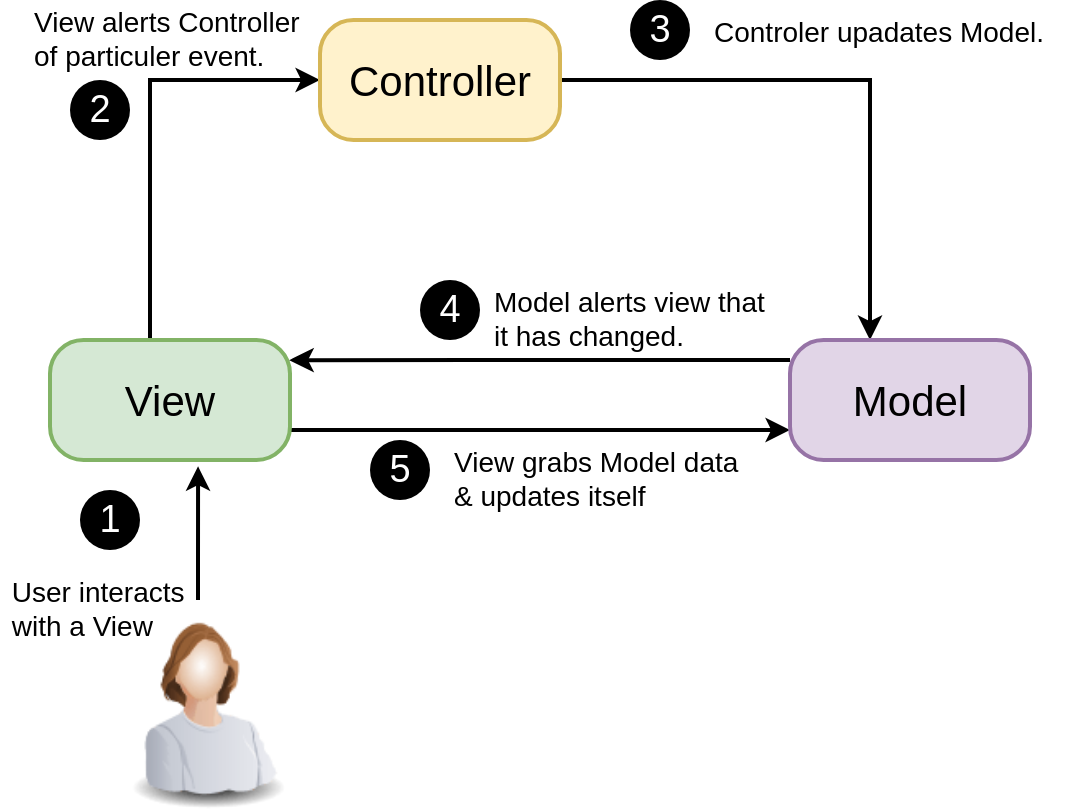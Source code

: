 <mxfile version="12.2.2" type="device" pages="1"><diagram id="cWeeXSOc1AuN3o6asH9m" name="Page-1"><mxGraphModel dx="1024" dy="603" grid="1" gridSize="10" guides="1" tooltips="1" connect="1" arrows="1" fold="1" page="1" pageScale="1" pageWidth="850" pageHeight="1100" math="0" shadow="0"><root><mxCell id="0"/><mxCell id="1" parent="0"/><mxCell id="G7ZrBhbDxX6wGWyYbuM2-11" style="edgeStyle=orthogonalEdgeStyle;rounded=0;orthogonalLoop=1;jettySize=auto;html=1;entryX=0.617;entryY=1.053;entryDx=0;entryDy=0;entryPerimeter=0;strokeWidth=2;" edge="1" parent="1" target="G7ZrBhbDxX6wGWyYbuM2-3"><mxGeometry relative="1" as="geometry"><mxPoint x="154" y="890" as="sourcePoint"/><Array as="points"><mxPoint x="154" y="870"/><mxPoint x="154" y="870"/></Array></mxGeometry></mxCell><mxCell id="G7ZrBhbDxX6wGWyYbuM2-6" style="edgeStyle=orthogonalEdgeStyle;rounded=0;orthogonalLoop=1;jettySize=auto;html=1;entryX=0;entryY=0.5;entryDx=0;entryDy=0;strokeWidth=2;" edge="1" parent="1" source="G7ZrBhbDxX6wGWyYbuM2-3" target="G7ZrBhbDxX6wGWyYbuM2-4"><mxGeometry relative="1" as="geometry"><Array as="points"><mxPoint x="130" y="630"/></Array></mxGeometry></mxCell><mxCell id="G7ZrBhbDxX6wGWyYbuM2-7" style="edgeStyle=orthogonalEdgeStyle;rounded=0;orthogonalLoop=1;jettySize=auto;html=1;exitX=1;exitY=0.75;exitDx=0;exitDy=0;strokeWidth=2;" edge="1" parent="1" source="G7ZrBhbDxX6wGWyYbuM2-3" target="G7ZrBhbDxX6wGWyYbuM2-5"><mxGeometry relative="1" as="geometry"><Array as="points"><mxPoint x="300" y="805"/><mxPoint x="300" y="805"/></Array></mxGeometry></mxCell><mxCell id="G7ZrBhbDxX6wGWyYbuM2-3" value="&lt;font style=&quot;font-size: 21px&quot;&gt;View&lt;/font&gt;" style="rounded=1;whiteSpace=wrap;html=1;arcSize=28;strokeWidth=2;fillColor=#d5e8d4;strokeColor=#82b366;" vertex="1" parent="1"><mxGeometry x="80" y="760" width="120" height="60" as="geometry"/></mxCell><mxCell id="G7ZrBhbDxX6wGWyYbuM2-10" style="edgeStyle=orthogonalEdgeStyle;rounded=0;orthogonalLoop=1;jettySize=auto;html=1;strokeWidth=2;exitX=1;exitY=0.5;exitDx=0;exitDy=0;" edge="1" parent="1" source="G7ZrBhbDxX6wGWyYbuM2-4" target="G7ZrBhbDxX6wGWyYbuM2-5"><mxGeometry relative="1" as="geometry"><Array as="points"><mxPoint x="490" y="630"/></Array></mxGeometry></mxCell><mxCell id="G7ZrBhbDxX6wGWyYbuM2-4" value="&lt;font style=&quot;font-size: 21px&quot;&gt;Controller&lt;/font&gt;" style="rounded=1;whiteSpace=wrap;html=1;arcSize=28;strokeWidth=2;fillColor=#fff2cc;strokeColor=#d6b656;" vertex="1" parent="1"><mxGeometry x="215" y="600" width="120" height="60" as="geometry"/></mxCell><mxCell id="G7ZrBhbDxX6wGWyYbuM2-8" style="edgeStyle=orthogonalEdgeStyle;rounded=0;orthogonalLoop=1;jettySize=auto;html=1;entryX=0.997;entryY=0.168;entryDx=0;entryDy=0;entryPerimeter=0;strokeWidth=2;" edge="1" parent="1" source="G7ZrBhbDxX6wGWyYbuM2-5" target="G7ZrBhbDxX6wGWyYbuM2-3"><mxGeometry relative="1" as="geometry"><Array as="points"><mxPoint x="290" y="770"/><mxPoint x="290" y="770"/></Array></mxGeometry></mxCell><mxCell id="G7ZrBhbDxX6wGWyYbuM2-5" value="&lt;font style=&quot;font-size: 21px&quot;&gt;Model&lt;/font&gt;" style="rounded=1;whiteSpace=wrap;html=1;arcSize=28;strokeWidth=2;fillColor=#e1d5e7;strokeColor=#9673a6;" vertex="1" parent="1"><mxGeometry x="450" y="760" width="120" height="60" as="geometry"/></mxCell><mxCell id="G7ZrBhbDxX6wGWyYbuM2-12" value="&lt;font style=&quot;font-size: 14px&quot;&gt;&amp;nbsp;User interacts&lt;br&gt;&amp;nbsp;with a View&lt;/font&gt;" style="text;html=1;resizable=0;points=[];autosize=1;align=left;verticalAlign=top;spacingTop=-4;" vertex="1" parent="1"><mxGeometry x="55" y="875" width="110" height="30" as="geometry"/></mxCell><mxCell id="G7ZrBhbDxX6wGWyYbuM2-14" value="&lt;font style=&quot;font-size: 19px&quot; color=&quot;#ffffff&quot;&gt;1&lt;/font&gt;" style="ellipse;whiteSpace=wrap;html=1;aspect=fixed;strokeWidth=2;fillColor=#000000;strokeColor=none;" vertex="1" parent="1"><mxGeometry x="95" y="835" width="30" height="30" as="geometry"/></mxCell><mxCell id="G7ZrBhbDxX6wGWyYbuM2-15" value="&lt;font style=&quot;font-size: 14px&quot;&gt;View alerts Controller&amp;nbsp;&lt;br&gt;of particuler event.&lt;/font&gt;" style="text;html=1;resizable=0;points=[];autosize=1;align=left;verticalAlign=top;spacingTop=-4;" vertex="1" parent="1"><mxGeometry x="70" y="590" width="150" height="30" as="geometry"/></mxCell><mxCell id="G7ZrBhbDxX6wGWyYbuM2-16" value="&lt;font style=&quot;font-size: 19px&quot; color=&quot;#ffffff&quot;&gt;2&lt;/font&gt;" style="ellipse;whiteSpace=wrap;html=1;aspect=fixed;strokeWidth=2;fillColor=#000000;strokeColor=none;" vertex="1" parent="1"><mxGeometry x="90" y="630" width="30" height="30" as="geometry"/></mxCell><mxCell id="G7ZrBhbDxX6wGWyYbuM2-17" value="&lt;font style=&quot;font-size: 14px&quot;&gt;Model alerts view that&amp;nbsp;&lt;br&gt;it has changed.&lt;/font&gt;" style="text;html=1;resizable=0;points=[];autosize=1;align=left;verticalAlign=top;spacingTop=-4;" vertex="1" parent="1"><mxGeometry x="300" y="730" width="150" height="30" as="geometry"/></mxCell><mxCell id="G7ZrBhbDxX6wGWyYbuM2-18" value="&lt;font style=&quot;font-size: 19px&quot; color=&quot;#ffffff&quot;&gt;4&lt;/font&gt;" style="ellipse;whiteSpace=wrap;html=1;aspect=fixed;strokeWidth=2;fillColor=#000000;strokeColor=none;" vertex="1" parent="1"><mxGeometry x="265" y="730" width="30" height="30" as="geometry"/></mxCell><mxCell id="G7ZrBhbDxX6wGWyYbuM2-19" value="&lt;font style=&quot;font-size: 14px&quot;&gt;View grabs Model data&amp;nbsp;&lt;br&gt;&amp;amp; updates itself&lt;/font&gt;" style="text;html=1;resizable=0;points=[];autosize=1;align=left;verticalAlign=top;spacingTop=-4;" vertex="1" parent="1"><mxGeometry x="280" y="810" width="160" height="30" as="geometry"/></mxCell><mxCell id="G7ZrBhbDxX6wGWyYbuM2-20" value="&lt;font style=&quot;font-size: 19px&quot; color=&quot;#ffffff&quot;&gt;5&lt;/font&gt;" style="ellipse;whiteSpace=wrap;html=1;aspect=fixed;strokeWidth=2;fillColor=#000000;strokeColor=none;" vertex="1" parent="1"><mxGeometry x="240" y="810" width="30" height="30" as="geometry"/></mxCell><mxCell id="G7ZrBhbDxX6wGWyYbuM2-21" value="&lt;span style=&quot;font-size: 14px&quot;&gt;Controler upadates Model.&lt;/span&gt;" style="text;html=1;resizable=0;points=[];autosize=1;align=left;verticalAlign=top;spacingTop=-4;" vertex="1" parent="1"><mxGeometry x="410" y="595" width="180" height="20" as="geometry"/></mxCell><mxCell id="G7ZrBhbDxX6wGWyYbuM2-22" value="&lt;font style=&quot;font-size: 19px&quot; color=&quot;#ffffff&quot;&gt;3&lt;/font&gt;" style="ellipse;whiteSpace=wrap;html=1;aspect=fixed;strokeWidth=2;fillColor=#000000;strokeColor=none;" vertex="1" parent="1"><mxGeometry x="370" y="590" width="30" height="30" as="geometry"/></mxCell><mxCell id="G7ZrBhbDxX6wGWyYbuM2-23" value="" style="image;html=1;labelBackgroundColor=#ffffff;image=img/lib/clip_art/people/Worker_Woman_128x128.png;strokeWidth=2;fillColor=#006666;" vertex="1" parent="1"><mxGeometry x="105" y="890" width="105" height="105" as="geometry"/></mxCell></root></mxGraphModel></diagram></mxfile>